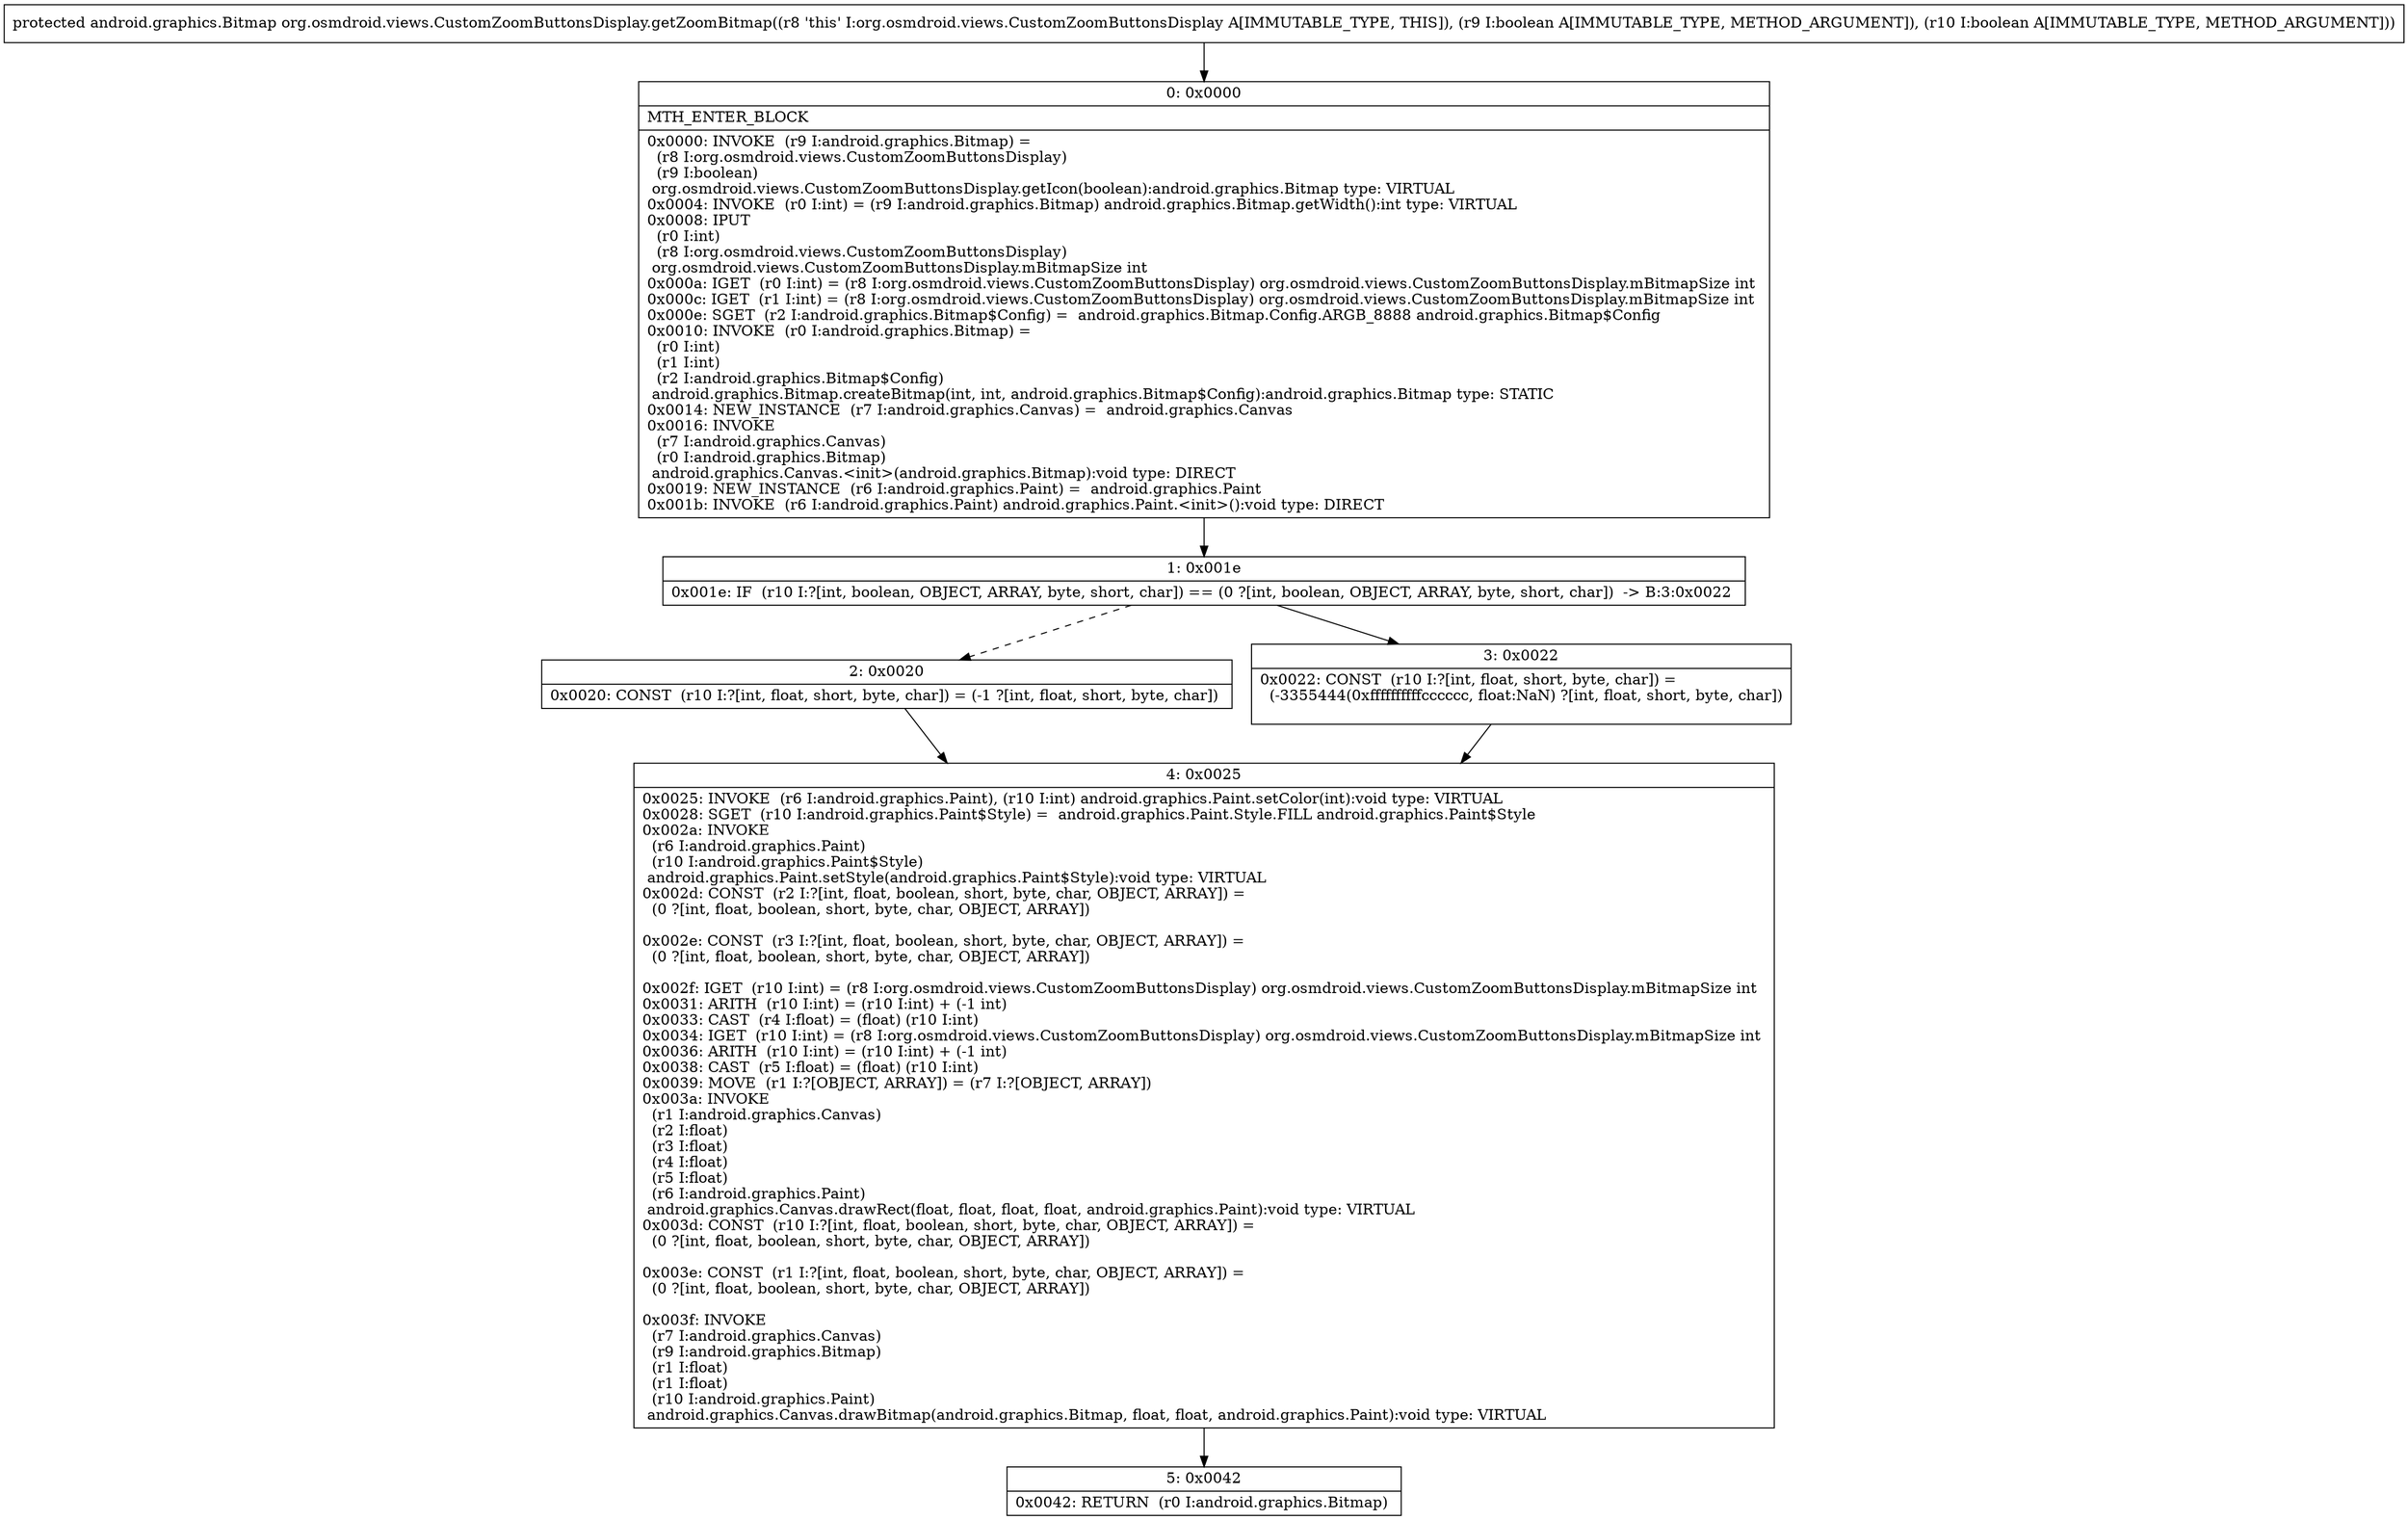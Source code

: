 digraph "CFG fororg.osmdroid.views.CustomZoomButtonsDisplay.getZoomBitmap(ZZ)Landroid\/graphics\/Bitmap;" {
Node_0 [shape=record,label="{0\:\ 0x0000|MTH_ENTER_BLOCK\l|0x0000: INVOKE  (r9 I:android.graphics.Bitmap) = \l  (r8 I:org.osmdroid.views.CustomZoomButtonsDisplay)\l  (r9 I:boolean)\l org.osmdroid.views.CustomZoomButtonsDisplay.getIcon(boolean):android.graphics.Bitmap type: VIRTUAL \l0x0004: INVOKE  (r0 I:int) = (r9 I:android.graphics.Bitmap) android.graphics.Bitmap.getWidth():int type: VIRTUAL \l0x0008: IPUT  \l  (r0 I:int)\l  (r8 I:org.osmdroid.views.CustomZoomButtonsDisplay)\l org.osmdroid.views.CustomZoomButtonsDisplay.mBitmapSize int \l0x000a: IGET  (r0 I:int) = (r8 I:org.osmdroid.views.CustomZoomButtonsDisplay) org.osmdroid.views.CustomZoomButtonsDisplay.mBitmapSize int \l0x000c: IGET  (r1 I:int) = (r8 I:org.osmdroid.views.CustomZoomButtonsDisplay) org.osmdroid.views.CustomZoomButtonsDisplay.mBitmapSize int \l0x000e: SGET  (r2 I:android.graphics.Bitmap$Config) =  android.graphics.Bitmap.Config.ARGB_8888 android.graphics.Bitmap$Config \l0x0010: INVOKE  (r0 I:android.graphics.Bitmap) = \l  (r0 I:int)\l  (r1 I:int)\l  (r2 I:android.graphics.Bitmap$Config)\l android.graphics.Bitmap.createBitmap(int, int, android.graphics.Bitmap$Config):android.graphics.Bitmap type: STATIC \l0x0014: NEW_INSTANCE  (r7 I:android.graphics.Canvas) =  android.graphics.Canvas \l0x0016: INVOKE  \l  (r7 I:android.graphics.Canvas)\l  (r0 I:android.graphics.Bitmap)\l android.graphics.Canvas.\<init\>(android.graphics.Bitmap):void type: DIRECT \l0x0019: NEW_INSTANCE  (r6 I:android.graphics.Paint) =  android.graphics.Paint \l0x001b: INVOKE  (r6 I:android.graphics.Paint) android.graphics.Paint.\<init\>():void type: DIRECT \l}"];
Node_1 [shape=record,label="{1\:\ 0x001e|0x001e: IF  (r10 I:?[int, boolean, OBJECT, ARRAY, byte, short, char]) == (0 ?[int, boolean, OBJECT, ARRAY, byte, short, char])  \-\> B:3:0x0022 \l}"];
Node_2 [shape=record,label="{2\:\ 0x0020|0x0020: CONST  (r10 I:?[int, float, short, byte, char]) = (\-1 ?[int, float, short, byte, char]) \l}"];
Node_3 [shape=record,label="{3\:\ 0x0022|0x0022: CONST  (r10 I:?[int, float, short, byte, char]) = \l  (\-3355444(0xffffffffffcccccc, float:NaN) ?[int, float, short, byte, char])\l \l}"];
Node_4 [shape=record,label="{4\:\ 0x0025|0x0025: INVOKE  (r6 I:android.graphics.Paint), (r10 I:int) android.graphics.Paint.setColor(int):void type: VIRTUAL \l0x0028: SGET  (r10 I:android.graphics.Paint$Style) =  android.graphics.Paint.Style.FILL android.graphics.Paint$Style \l0x002a: INVOKE  \l  (r6 I:android.graphics.Paint)\l  (r10 I:android.graphics.Paint$Style)\l android.graphics.Paint.setStyle(android.graphics.Paint$Style):void type: VIRTUAL \l0x002d: CONST  (r2 I:?[int, float, boolean, short, byte, char, OBJECT, ARRAY]) = \l  (0 ?[int, float, boolean, short, byte, char, OBJECT, ARRAY])\l \l0x002e: CONST  (r3 I:?[int, float, boolean, short, byte, char, OBJECT, ARRAY]) = \l  (0 ?[int, float, boolean, short, byte, char, OBJECT, ARRAY])\l \l0x002f: IGET  (r10 I:int) = (r8 I:org.osmdroid.views.CustomZoomButtonsDisplay) org.osmdroid.views.CustomZoomButtonsDisplay.mBitmapSize int \l0x0031: ARITH  (r10 I:int) = (r10 I:int) + (\-1 int) \l0x0033: CAST  (r4 I:float) = (float) (r10 I:int) \l0x0034: IGET  (r10 I:int) = (r8 I:org.osmdroid.views.CustomZoomButtonsDisplay) org.osmdroid.views.CustomZoomButtonsDisplay.mBitmapSize int \l0x0036: ARITH  (r10 I:int) = (r10 I:int) + (\-1 int) \l0x0038: CAST  (r5 I:float) = (float) (r10 I:int) \l0x0039: MOVE  (r1 I:?[OBJECT, ARRAY]) = (r7 I:?[OBJECT, ARRAY]) \l0x003a: INVOKE  \l  (r1 I:android.graphics.Canvas)\l  (r2 I:float)\l  (r3 I:float)\l  (r4 I:float)\l  (r5 I:float)\l  (r6 I:android.graphics.Paint)\l android.graphics.Canvas.drawRect(float, float, float, float, android.graphics.Paint):void type: VIRTUAL \l0x003d: CONST  (r10 I:?[int, float, boolean, short, byte, char, OBJECT, ARRAY]) = \l  (0 ?[int, float, boolean, short, byte, char, OBJECT, ARRAY])\l \l0x003e: CONST  (r1 I:?[int, float, boolean, short, byte, char, OBJECT, ARRAY]) = \l  (0 ?[int, float, boolean, short, byte, char, OBJECT, ARRAY])\l \l0x003f: INVOKE  \l  (r7 I:android.graphics.Canvas)\l  (r9 I:android.graphics.Bitmap)\l  (r1 I:float)\l  (r1 I:float)\l  (r10 I:android.graphics.Paint)\l android.graphics.Canvas.drawBitmap(android.graphics.Bitmap, float, float, android.graphics.Paint):void type: VIRTUAL \l}"];
Node_5 [shape=record,label="{5\:\ 0x0042|0x0042: RETURN  (r0 I:android.graphics.Bitmap) \l}"];
MethodNode[shape=record,label="{protected android.graphics.Bitmap org.osmdroid.views.CustomZoomButtonsDisplay.getZoomBitmap((r8 'this' I:org.osmdroid.views.CustomZoomButtonsDisplay A[IMMUTABLE_TYPE, THIS]), (r9 I:boolean A[IMMUTABLE_TYPE, METHOD_ARGUMENT]), (r10 I:boolean A[IMMUTABLE_TYPE, METHOD_ARGUMENT])) }"];
MethodNode -> Node_0;
Node_0 -> Node_1;
Node_1 -> Node_2[style=dashed];
Node_1 -> Node_3;
Node_2 -> Node_4;
Node_3 -> Node_4;
Node_4 -> Node_5;
}

